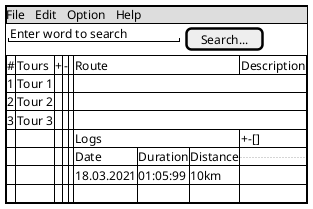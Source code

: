 @startuml
'https://plantuml.com/salt

@startsalt
{+
{* File | Edit | Option | Help }
{"Enter word to search " {[Search...]}}

{#
# |Tours|+|-|.|Route|*|*|Description
 1|Tour 1|.|.|.|.|*|*|*
 2|Tour 2|.|.|.|.|*|*|*
 3|Tour 3|.|.|.|.|*|*|*
  |.|.|.|.|.|Logs|*|*|+-[]
  |.|.|.|.|.|Date|Duration|Distance|....
  |.|.|.|.|.|18.03.2021|01:05:99|10km
  |.|.|.|.|.|.|.|.|.|
}
}
@endsalt

@enduml